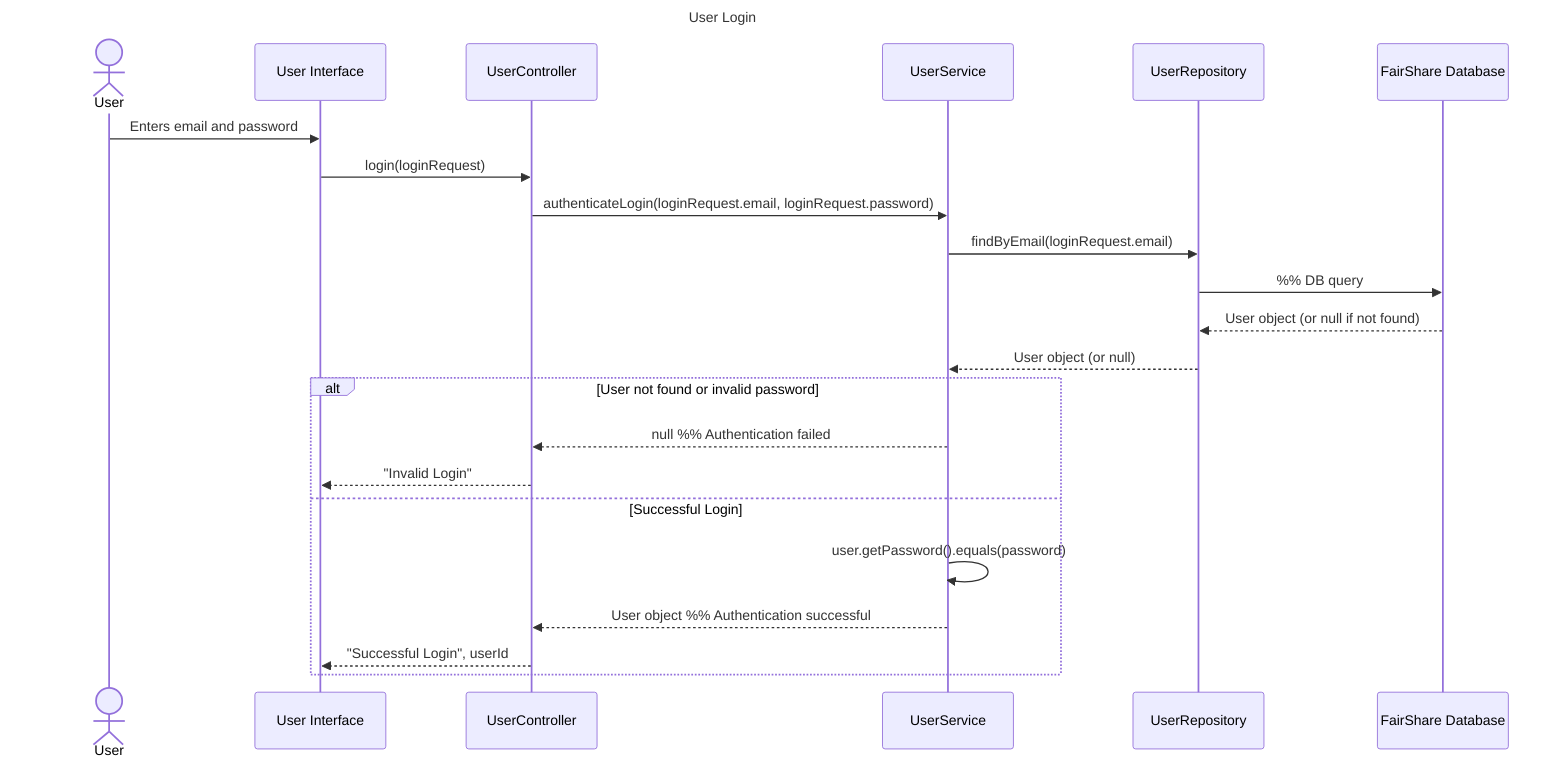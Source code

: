 sequenceDiagram
    title User Login
    actor User
    participant User Interface
    participant UserController
    participant UserService
    participant UserRepository
    participant FairShare Database

    User->>User Interface: Enters email and password
    User Interface->>UserController: login(loginRequest)
    UserController->>UserService: authenticateLogin(loginRequest.email, loginRequest.password)
    UserService->>UserRepository: findByEmail(loginRequest.email)
    UserRepository->>FairShare Database:  %% DB query
    FairShare Database-->>UserRepository: User object (or null if not found)
    UserRepository-->>UserService: User object (or null)
    alt User not found or invalid password
        UserService-->>UserController: null  %% Authentication failed
        UserController-->>User Interface: "Invalid Login"
    else Successful Login
        UserService->>UserService: user.getPassword().equals(password)
        UserService-->>UserController: User object  %% Authentication successful
        UserController-->>User Interface: "Successful Login", userId
    end